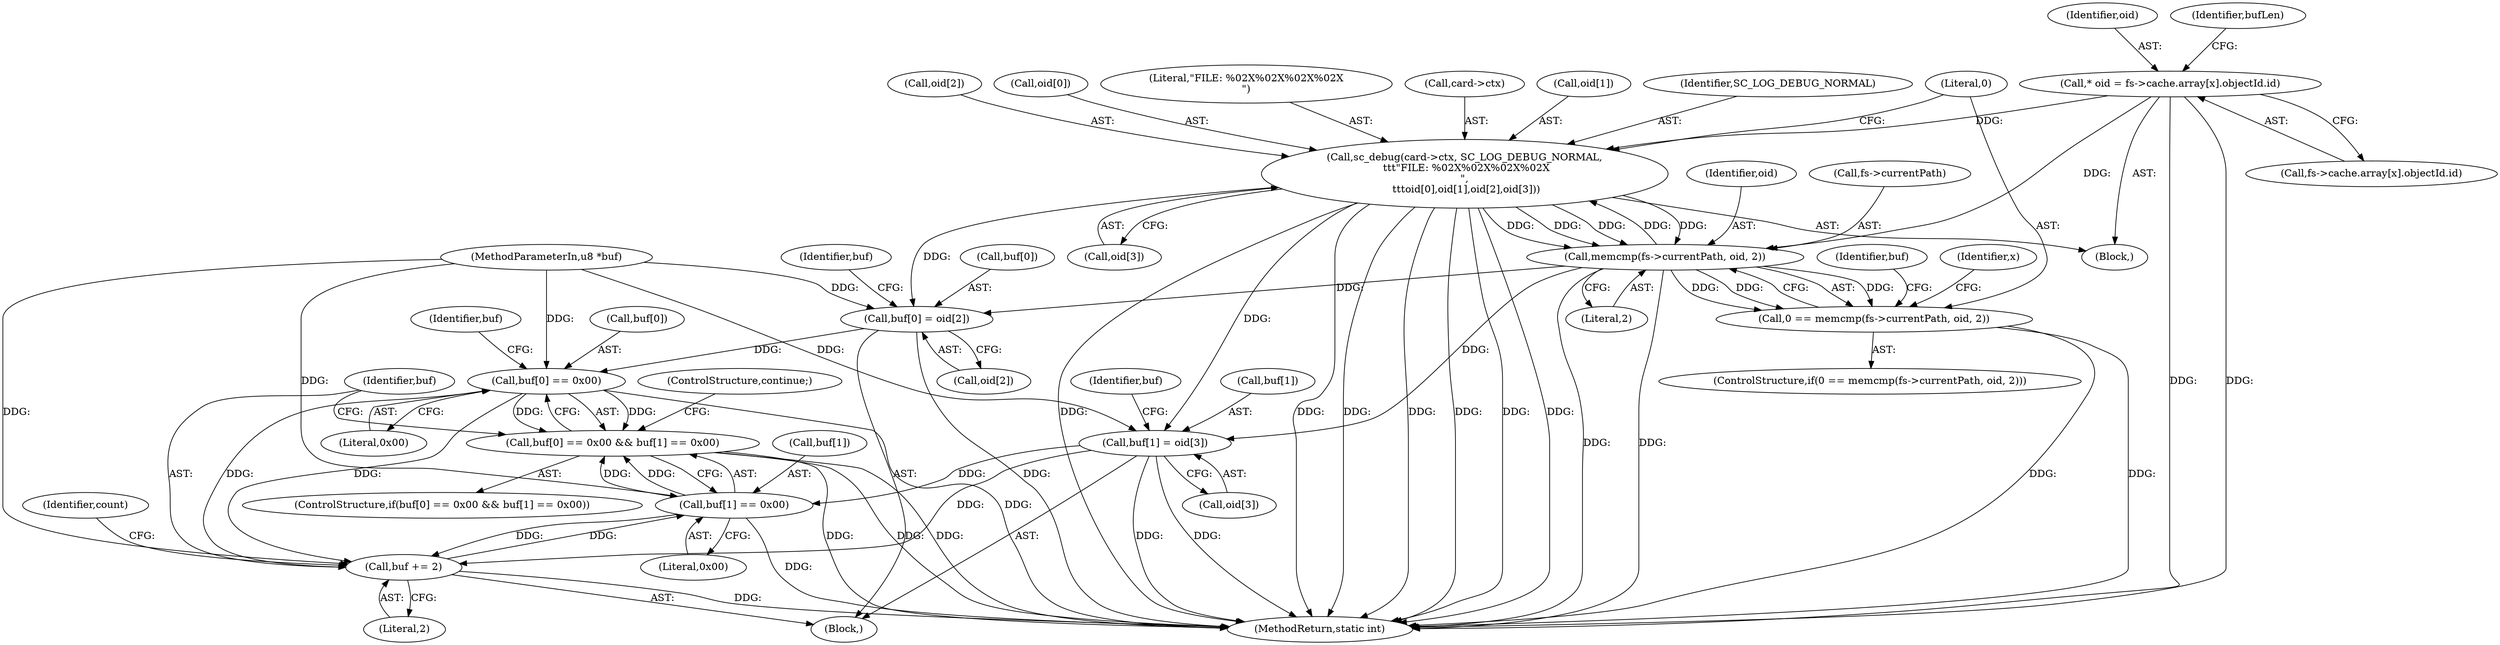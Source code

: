 digraph "0_OpenSC_360e95d45ac4123255a4c796db96337f332160ad#diff-d643a0fa169471dbf2912f4866dc49c5_2@pointer" {
"1000159" [label="(Call,sc_debug(card->ctx, SC_LOG_DEBUG_NORMAL,\n \t\t\t\"FILE: %02X%02X%02X%02X\n\",\n \t\t\toid[0],oid[1],oid[2],oid[3]))"];
"1000141" [label="(Call,* oid = fs->cache.array[x].objectId.id)"];
"1000180" [label="(Call,memcmp(fs->currentPath, oid, 2))"];
"1000159" [label="(Call,sc_debug(card->ctx, SC_LOG_DEBUG_NORMAL,\n \t\t\t\"FILE: %02X%02X%02X%02X\n\",\n \t\t\toid[0],oid[1],oid[2],oid[3]))"];
"1000187" [label="(Call,buf[0] = oid[2])"];
"1000203" [label="(Call,buf[0] == 0x00)"];
"1000202" [label="(Call,buf[0] == 0x00 && buf[1] == 0x00)"];
"1000214" [label="(Call,buf += 2)"];
"1000208" [label="(Call,buf[1] == 0x00)"];
"1000194" [label="(Call,buf[1] = oid[3])"];
"1000178" [label="(Call,0 == memcmp(fs->currentPath, oid, 2))"];
"1000139" [label="(Block,)"];
"1000188" [label="(Call,buf[0])"];
"1000198" [label="(Call,oid[3])"];
"1000196" [label="(Identifier,buf)"];
"1000186" [label="(Block,)"];
"1000191" [label="(Call,oid[2])"];
"1000177" [label="(ControlStructure,if(0 == memcmp(fs->currentPath, oid, 2)))"];
"1000143" [label="(Call,fs->cache.array[x].objectId.id)"];
"1000194" [label="(Call,buf[1] = oid[3])"];
"1000212" [label="(Literal,0x00)"];
"1000215" [label="(Identifier,buf)"];
"1000180" [label="(Call,memcmp(fs->currentPath, oid, 2))"];
"1000205" [label="(Identifier,buf)"];
"1000225" [label="(MethodReturn,static int)"];
"1000141" [label="(Call,* oid = fs->cache.array[x].objectId.id)"];
"1000171" [label="(Call,oid[2])"];
"1000204" [label="(Call,buf[0])"];
"1000210" [label="(Identifier,buf)"];
"1000165" [label="(Call,oid[0])"];
"1000213" [label="(ControlStructure,continue;)"];
"1000189" [label="(Identifier,buf)"];
"1000184" [label="(Identifier,oid)"];
"1000142" [label="(Identifier,oid)"];
"1000164" [label="(Literal,\"FILE: %02X%02X%02X%02X\n\")"];
"1000156" [label="(Identifier,bufLen)"];
"1000138" [label="(Identifier,x)"];
"1000160" [label="(Call,card->ctx)"];
"1000214" [label="(Call,buf += 2)"];
"1000203" [label="(Call,buf[0] == 0x00)"];
"1000216" [label="(Literal,2)"];
"1000178" [label="(Call,0 == memcmp(fs->currentPath, oid, 2))"];
"1000207" [label="(Literal,0x00)"];
"1000159" [label="(Call,sc_debug(card->ctx, SC_LOG_DEBUG_NORMAL,\n \t\t\t\"FILE: %02X%02X%02X%02X\n\",\n \t\t\toid[0],oid[1],oid[2],oid[3]))"];
"1000187" [label="(Call,buf[0] = oid[2])"];
"1000168" [label="(Call,oid[1])"];
"1000103" [label="(MethodParameterIn,u8 *buf)"];
"1000163" [label="(Identifier,SC_LOG_DEBUG_NORMAL)"];
"1000202" [label="(Call,buf[0] == 0x00 && buf[1] == 0x00)"];
"1000195" [label="(Call,buf[1])"];
"1000201" [label="(ControlStructure,if(buf[0] == 0x00 && buf[1] == 0x00))"];
"1000179" [label="(Literal,0)"];
"1000174" [label="(Call,oid[3])"];
"1000218" [label="(Identifier,count)"];
"1000209" [label="(Call,buf[1])"];
"1000185" [label="(Literal,2)"];
"1000208" [label="(Call,buf[1] == 0x00)"];
"1000181" [label="(Call,fs->currentPath)"];
"1000159" -> "1000139"  [label="AST: "];
"1000159" -> "1000174"  [label="CFG: "];
"1000160" -> "1000159"  [label="AST: "];
"1000163" -> "1000159"  [label="AST: "];
"1000164" -> "1000159"  [label="AST: "];
"1000165" -> "1000159"  [label="AST: "];
"1000168" -> "1000159"  [label="AST: "];
"1000171" -> "1000159"  [label="AST: "];
"1000174" -> "1000159"  [label="AST: "];
"1000179" -> "1000159"  [label="CFG: "];
"1000159" -> "1000225"  [label="DDG: "];
"1000159" -> "1000225"  [label="DDG: "];
"1000159" -> "1000225"  [label="DDG: "];
"1000159" -> "1000225"  [label="DDG: "];
"1000159" -> "1000225"  [label="DDG: "];
"1000159" -> "1000225"  [label="DDG: "];
"1000159" -> "1000225"  [label="DDG: "];
"1000141" -> "1000159"  [label="DDG: "];
"1000180" -> "1000159"  [label="DDG: "];
"1000159" -> "1000180"  [label="DDG: "];
"1000159" -> "1000180"  [label="DDG: "];
"1000159" -> "1000180"  [label="DDG: "];
"1000159" -> "1000180"  [label="DDG: "];
"1000159" -> "1000187"  [label="DDG: "];
"1000159" -> "1000194"  [label="DDG: "];
"1000141" -> "1000139"  [label="AST: "];
"1000141" -> "1000143"  [label="CFG: "];
"1000142" -> "1000141"  [label="AST: "];
"1000143" -> "1000141"  [label="AST: "];
"1000156" -> "1000141"  [label="CFG: "];
"1000141" -> "1000225"  [label="DDG: "];
"1000141" -> "1000225"  [label="DDG: "];
"1000141" -> "1000180"  [label="DDG: "];
"1000180" -> "1000178"  [label="AST: "];
"1000180" -> "1000185"  [label="CFG: "];
"1000181" -> "1000180"  [label="AST: "];
"1000184" -> "1000180"  [label="AST: "];
"1000185" -> "1000180"  [label="AST: "];
"1000178" -> "1000180"  [label="CFG: "];
"1000180" -> "1000225"  [label="DDG: "];
"1000180" -> "1000225"  [label="DDG: "];
"1000180" -> "1000178"  [label="DDG: "];
"1000180" -> "1000178"  [label="DDG: "];
"1000180" -> "1000178"  [label="DDG: "];
"1000180" -> "1000187"  [label="DDG: "];
"1000180" -> "1000194"  [label="DDG: "];
"1000187" -> "1000186"  [label="AST: "];
"1000187" -> "1000191"  [label="CFG: "];
"1000188" -> "1000187"  [label="AST: "];
"1000191" -> "1000187"  [label="AST: "];
"1000196" -> "1000187"  [label="CFG: "];
"1000187" -> "1000225"  [label="DDG: "];
"1000103" -> "1000187"  [label="DDG: "];
"1000187" -> "1000203"  [label="DDG: "];
"1000203" -> "1000202"  [label="AST: "];
"1000203" -> "1000207"  [label="CFG: "];
"1000204" -> "1000203"  [label="AST: "];
"1000207" -> "1000203"  [label="AST: "];
"1000210" -> "1000203"  [label="CFG: "];
"1000202" -> "1000203"  [label="CFG: "];
"1000203" -> "1000225"  [label="DDG: "];
"1000203" -> "1000202"  [label="DDG: "];
"1000203" -> "1000202"  [label="DDG: "];
"1000214" -> "1000203"  [label="DDG: "];
"1000103" -> "1000203"  [label="DDG: "];
"1000203" -> "1000214"  [label="DDG: "];
"1000202" -> "1000201"  [label="AST: "];
"1000202" -> "1000208"  [label="CFG: "];
"1000208" -> "1000202"  [label="AST: "];
"1000213" -> "1000202"  [label="CFG: "];
"1000215" -> "1000202"  [label="CFG: "];
"1000202" -> "1000225"  [label="DDG: "];
"1000202" -> "1000225"  [label="DDG: "];
"1000202" -> "1000225"  [label="DDG: "];
"1000208" -> "1000202"  [label="DDG: "];
"1000208" -> "1000202"  [label="DDG: "];
"1000214" -> "1000186"  [label="AST: "];
"1000214" -> "1000216"  [label="CFG: "];
"1000215" -> "1000214"  [label="AST: "];
"1000216" -> "1000214"  [label="AST: "];
"1000218" -> "1000214"  [label="CFG: "];
"1000214" -> "1000225"  [label="DDG: "];
"1000214" -> "1000208"  [label="DDG: "];
"1000208" -> "1000214"  [label="DDG: "];
"1000194" -> "1000214"  [label="DDG: "];
"1000103" -> "1000214"  [label="DDG: "];
"1000208" -> "1000212"  [label="CFG: "];
"1000209" -> "1000208"  [label="AST: "];
"1000212" -> "1000208"  [label="AST: "];
"1000208" -> "1000225"  [label="DDG: "];
"1000194" -> "1000208"  [label="DDG: "];
"1000103" -> "1000208"  [label="DDG: "];
"1000194" -> "1000186"  [label="AST: "];
"1000194" -> "1000198"  [label="CFG: "];
"1000195" -> "1000194"  [label="AST: "];
"1000198" -> "1000194"  [label="AST: "];
"1000205" -> "1000194"  [label="CFG: "];
"1000194" -> "1000225"  [label="DDG: "];
"1000194" -> "1000225"  [label="DDG: "];
"1000103" -> "1000194"  [label="DDG: "];
"1000178" -> "1000177"  [label="AST: "];
"1000179" -> "1000178"  [label="AST: "];
"1000189" -> "1000178"  [label="CFG: "];
"1000138" -> "1000178"  [label="CFG: "];
"1000178" -> "1000225"  [label="DDG: "];
"1000178" -> "1000225"  [label="DDG: "];
}

